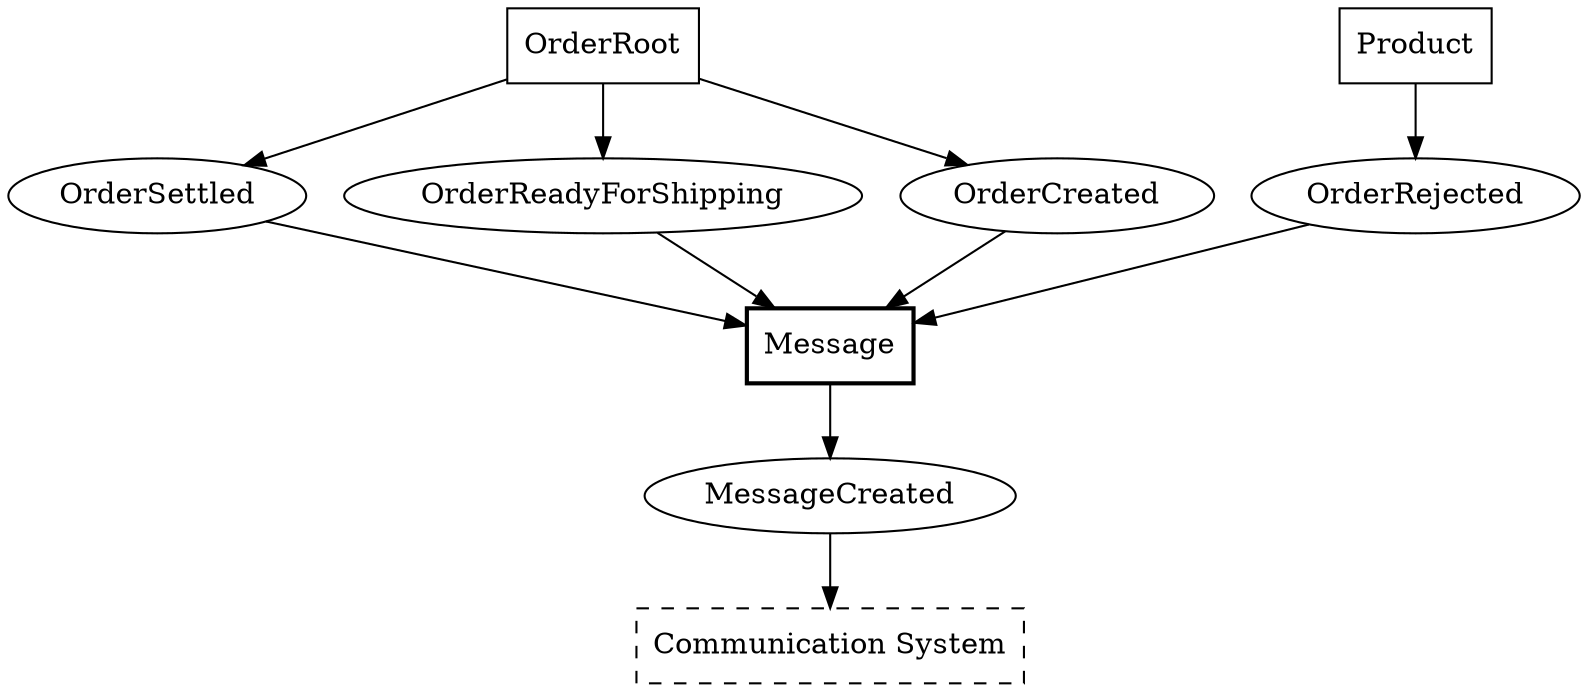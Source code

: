 digraph {
splines=spline;
"OrderRoot" -> "OrderSettled" [style=solid];
"OrderRoot" -> "OrderReadyForShipping" [style=solid];
"OrderCreated" -> "Message" [style=solid];
"OrderSettled" -> "Message" [style=solid];
"OrderRejected" -> "Message" [style=solid];
"OrderReadyForShipping" -> "Message" [style=solid];
"Message" -> "MessageCreated" [style=solid];
"OrderRoot" -> "OrderCreated" [style=solid];
"Product" -> "OrderRejected" [style=solid];
"MessageCreated" -> "Communication System" [style=solid];
"Message"[shape=box,style=bold];
"OrderRejected"[shape=ellipse];
"Product"[shape=box];
"OrderRoot"[shape=box];
"MessageCreated"[shape=ellipse];
"OrderCreated"[shape=ellipse];
"OrderSettled"[shape=ellipse];
"OrderReadyForShipping"[shape=ellipse];
"Communication System"[shape=box,style=dashed];
}
